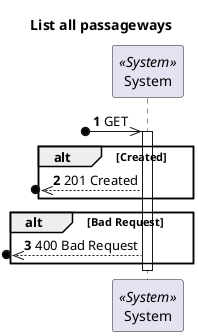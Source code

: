 @startuml
'https://plantuml.com/sequence-diagram

autonumber
skinparam packageStyle rect

title List all passageways

participant "System" as Sys <<System>>

?o->> Sys : GET

activate Sys
alt Created
   ?o<<--Sys : 201 Created
end
alt Bad Request
   ?o<<--Sys : 400 Bad Request
end
deactivate Sys


@enduml
